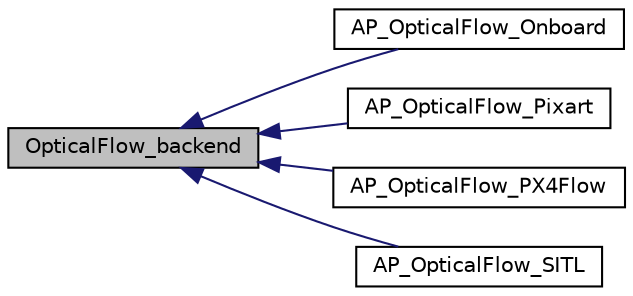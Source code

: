 digraph "OpticalFlow_backend"
{
 // INTERACTIVE_SVG=YES
  edge [fontname="Helvetica",fontsize="10",labelfontname="Helvetica",labelfontsize="10"];
  node [fontname="Helvetica",fontsize="10",shape=record];
  rankdir="LR";
  Node1 [label="OpticalFlow_backend",height=0.2,width=0.4,color="black", fillcolor="grey75", style="filled", fontcolor="black"];
  Node1 -> Node2 [dir="back",color="midnightblue",fontsize="10",style="solid",fontname="Helvetica"];
  Node2 [label="AP_OpticalFlow_Onboard",height=0.2,width=0.4,color="black", fillcolor="white", style="filled",URL="$classAP__OpticalFlow__Onboard.html"];
  Node1 -> Node3 [dir="back",color="midnightblue",fontsize="10",style="solid",fontname="Helvetica"];
  Node3 [label="AP_OpticalFlow_Pixart",height=0.2,width=0.4,color="black", fillcolor="white", style="filled",URL="$classAP__OpticalFlow__Pixart.html"];
  Node1 -> Node4 [dir="back",color="midnightblue",fontsize="10",style="solid",fontname="Helvetica"];
  Node4 [label="AP_OpticalFlow_PX4Flow",height=0.2,width=0.4,color="black", fillcolor="white", style="filled",URL="$classAP__OpticalFlow__PX4Flow.html"];
  Node1 -> Node5 [dir="back",color="midnightblue",fontsize="10",style="solid",fontname="Helvetica"];
  Node5 [label="AP_OpticalFlow_SITL",height=0.2,width=0.4,color="black", fillcolor="white", style="filled",URL="$classAP__OpticalFlow__SITL.html"];
}
